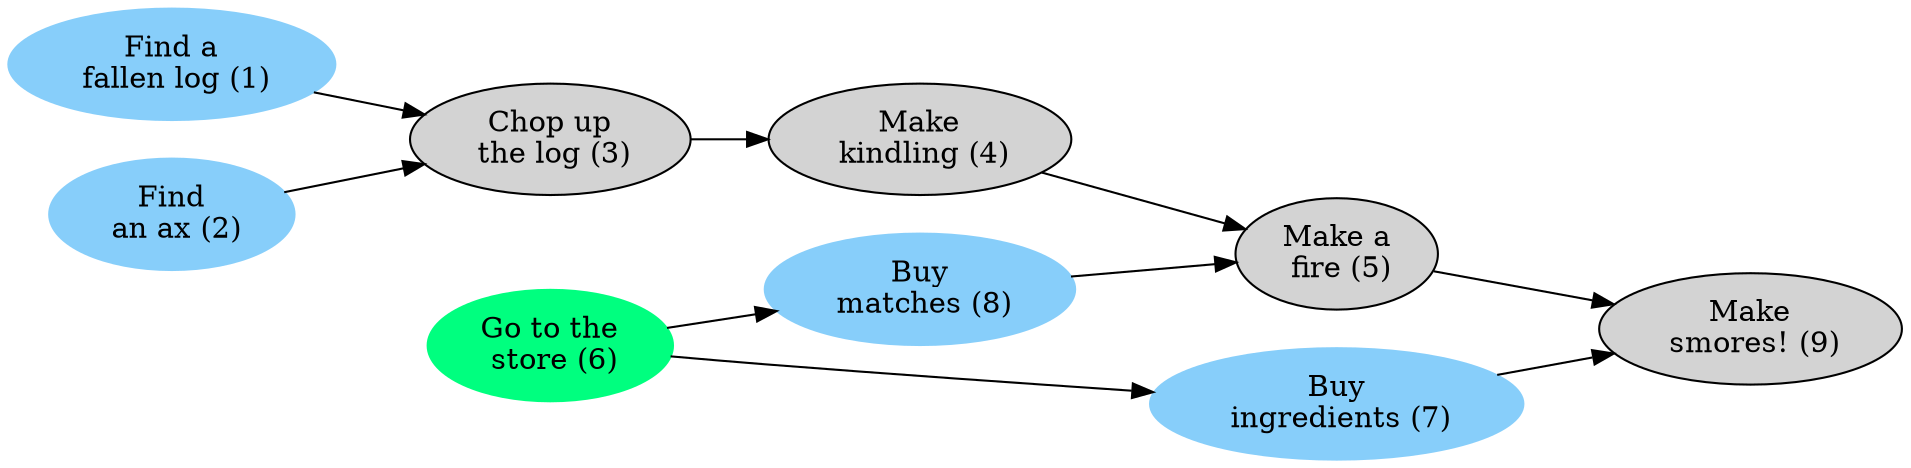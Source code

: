 digraph g{
  rankdir=LR;
  ratio=fill;
  node [style=filled];
  overlap=false;
  "Find a\n fallen log (1)" [color="lightskyblue"]
  "Find\n an ax (2)" [color="lightskyblue"]
  "Find a\n fallen log (1)" -> "Chop up\n the log (3)"
  "Find\n an ax (2)" -> "Chop up\n the log (3)"
  "Chop up\n the log (3)"
  "Chop up\n the log (3)" -> "Make\n kindling (4)"
  "Make\n kindling (4)"
  "Make\n kindling (4)" -> "Make a\n fire (5)"
  "Buy\n matches (8)" -> "Make a\n fire (5)"
  "Make a\n fire (5)"
  "Go to the\n store (6)" -> "Buy\n matches (8)"
  "Go to the\n store (6)" -> "Buy\n ingredients (7)"
  "Go to the\n store (6)" [color="springgreen"];
  "Buy\n ingredients (7)" [color="lightskyblue"]
  "Buy\n matches (8)" [color="lightskyblue"]
  "Make a\n fire (5)" -> "Make\n smores! (9)"
  "Buy\n ingredients (7)" -> "Make\n smores! (9)"
  "Make\n smores! (9)"
}
